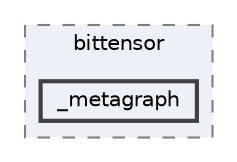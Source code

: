 digraph "/Users/macthrasher/bittensor/bittensor/_metagraph"
{
 // LATEX_PDF_SIZE
  bgcolor="transparent";
  edge [fontname=Helvetica,fontsize=10,labelfontname=Helvetica,labelfontsize=10];
  node [fontname=Helvetica,fontsize=10,shape=box,height=0.2,width=0.4];
  compound=true
  subgraph clusterdir_f169d542b9721b111e65b1075befb384 {
    graph [ bgcolor="#edf0f7", pencolor="grey50", label="bittensor", fontname=Helvetica,fontsize=10 style="filled,dashed", URL="dir_f169d542b9721b111e65b1075befb384.html",tooltip=""]
  dir_4b52690475591061af2228d4c45abdd1 [label="_metagraph", fillcolor="#edf0f7", color="grey25", style="filled,bold", URL="dir_4b52690475591061af2228d4c45abdd1.html",tooltip=""];
  }
}
